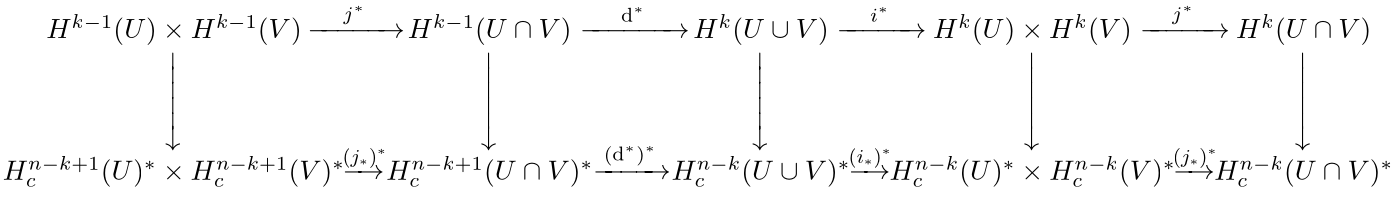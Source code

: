 <?xml version="1.0"?>
<!DOCTYPE ipe SYSTEM "ipe.dtd">
<ipe version="70107" creator="Ipe 7.1.8">
<info created="D:20130413174525" modified="D:20160304172414"/>
<preamble>\usepackage{xypic}
\usepackage{amsmath}
\usepackage{amssymb}</preamble>
<ipestyle name="basic">
<symbol name="arrow/arc(spx)">
<path stroke="sym-stroke" fill="sym-stroke" pen="sym-pen">
0 0 m
-1 0.333 l
-1 -0.333 l
h
</path>
</symbol>
<symbol name="arrow/farc(spx)">
<path stroke="sym-stroke" fill="white" pen="sym-pen">
0 0 m
-1 0.333 l
-1 -0.333 l
h
</path>
</symbol>
<symbol name="mark/circle(sx)" transformations="translations">
<path fill="sym-stroke">
0.6 0 0 0.6 0 0 e
0.4 0 0 0.4 0 0 e
</path>
</symbol>
<symbol name="mark/disk(sx)" transformations="translations">
<path fill="sym-stroke">
0.6 0 0 0.6 0 0 e
</path>
</symbol>
<symbol name="mark/fdisk(sfx)" transformations="translations">
<group>
<path fill="sym-fill">
0.5 0 0 0.5 0 0 e
</path>
<path fill="sym-stroke" fillrule="eofill">
0.6 0 0 0.6 0 0 e
0.4 0 0 0.4 0 0 e
</path>
</group>
</symbol>
<symbol name="mark/box(sx)" transformations="translations">
<path fill="sym-stroke" fillrule="eofill">
-0.6 -0.6 m
0.6 -0.6 l
0.6 0.6 l
-0.6 0.6 l
h
-0.4 -0.4 m
0.4 -0.4 l
0.4 0.4 l
-0.4 0.4 l
h
</path>
</symbol>
<symbol name="mark/square(sx)" transformations="translations">
<path fill="sym-stroke">
-0.6 -0.6 m
0.6 -0.6 l
0.6 0.6 l
-0.6 0.6 l
h
</path>
</symbol>
<symbol name="mark/fsquare(sfx)" transformations="translations">
<group>
<path fill="sym-fill">
-0.5 -0.5 m
0.5 -0.5 l
0.5 0.5 l
-0.5 0.5 l
h
</path>
<path fill="sym-stroke" fillrule="eofill">
-0.6 -0.6 m
0.6 -0.6 l
0.6 0.6 l
-0.6 0.6 l
h
-0.4 -0.4 m
0.4 -0.4 l
0.4 0.4 l
-0.4 0.4 l
h
</path>
</group>
</symbol>
<symbol name="mark/cross(sx)" transformations="translations">
<group>
<path fill="sym-stroke">
-0.43 -0.57 m
0.57 0.43 l
0.43 0.57 l
-0.57 -0.43 l
h
</path>
<path fill="sym-stroke">
-0.43 0.57 m
0.57 -0.43 l
0.43 -0.57 l
-0.57 0.43 l
h
</path>
</group>
</symbol>
<symbol name="arrow/fnormal(spx)">
<path stroke="sym-stroke" fill="white" pen="sym-pen">
0 0 m
-1 0.333 l
-1 -0.333 l
h
</path>
</symbol>
<symbol name="arrow/pointed(spx)">
<path stroke="sym-stroke" fill="sym-stroke" pen="sym-pen">
0 0 m
-1 0.333 l
-0.8 0 l
-1 -0.333 l
h
</path>
</symbol>
<symbol name="arrow/fpointed(spx)">
<path stroke="sym-stroke" fill="white" pen="sym-pen">
0 0 m
-1 0.333 l
-0.8 0 l
-1 -0.333 l
h
</path>
</symbol>
<symbol name="arrow/linear(spx)">
<path stroke="sym-stroke" pen="sym-pen">
-1 0.333 m
0 0 l
-1 -0.333 l
</path>
</symbol>
<symbol name="arrow/fdouble(spx)">
<path stroke="sym-stroke" fill="white" pen="sym-pen">
0 0 m
-1 0.333 l
-1 -0.333 l
h
-1 0 m
-2 0.333 l
-2 -0.333 l
h
</path>
</symbol>
<symbol name="arrow/double(spx)">
<path stroke="sym-stroke" fill="sym-stroke" pen="sym-pen">
0 0 m
-1 0.333 l
-1 -0.333 l
h
-1 0 m
-2 0.333 l
-2 -0.333 l
h
</path>
</symbol>
<pen name="heavier" value="0.8"/>
<pen name="fat" value="1.2"/>
<pen name="ultrafat" value="2"/>
<symbolsize name="large" value="5"/>
<symbolsize name="small" value="2"/>
<symbolsize name="tiny" value="1.1"/>
<arrowsize name="large" value="10"/>
<arrowsize name="small" value="5"/>
<arrowsize name="tiny" value="3"/>
<color name="red" value="1 0 0"/>
<color name="green" value="0 1 0"/>
<color name="blue" value="0 0 1"/>
<color name="yellow" value="1 1 0"/>
<color name="orange" value="1 0.647 0"/>
<color name="gold" value="1 0.843 0"/>
<color name="purple" value="0.627 0.125 0.941"/>
<color name="gray" value="0.745"/>
<color name="brown" value="0.647 0.165 0.165"/>
<color name="navy" value="0 0 0.502"/>
<color name="pink" value="1 0.753 0.796"/>
<color name="seagreen" value="0.18 0.545 0.341"/>
<color name="turquoise" value="0.251 0.878 0.816"/>
<color name="violet" value="0.933 0.51 0.933"/>
<color name="darkblue" value="0 0 0.545"/>
<color name="darkcyan" value="0 0.545 0.545"/>
<color name="darkgray" value="0.663"/>
<color name="darkgreen" value="0 0.392 0"/>
<color name="darkmagenta" value="0.545 0 0.545"/>
<color name="darkorange" value="1 0.549 0"/>
<color name="darkred" value="0.545 0 0"/>
<color name="lightblue" value="0.678 0.847 0.902"/>
<color name="lightcyan" value="0.878 1 1"/>
<color name="lightgray" value="0.827"/>
<color name="lightgreen" value="0.565 0.933 0.565"/>
<color name="lightyellow" value="1 1 0.878"/>
<dashstyle name="dashed" value="[4] 0"/>
<dashstyle name="dotted" value="[1 3] 0"/>
<dashstyle name="dash dotted" value="[4 2 1 2] 0"/>
<dashstyle name="dash dot dotted" value="[4 2 1 2 1 2] 0"/>
<textsize name="large" value="\large"/>
<textsize name="small" value="\small"/>
<textsize name="tiny" value="\tiny"/>
<textsize name="Large" value="\Large"/>
<textsize name="LARGE" value="\LARGE"/>
<textsize name="huge" value="\huge"/>
<textsize name="Huge" value="\Huge"/>
<textsize name="footnote" value="\footnotesize"/>
<textstyle name="center" begin="\begin{center}" end="\end{center}"/>
<textstyle name="itemize" begin="\begin{itemize}" end="\end{itemize}"/>
<textstyle name="item" begin="\begin{itemize}\item{}" end="\end{itemize}"/>
<gridsize name="4 pts" value="4"/>
<gridsize name="8 pts (~3 mm)" value="8"/>
<gridsize name="16 pts (~6 mm)" value="16"/>
<gridsize name="32 pts (~12 mm)" value="32"/>
<gridsize name="10 pts (~3.5 mm)" value="10"/>
<gridsize name="20 pts (~7 mm)" value="20"/>
<gridsize name="14 pts (~5 mm)" value="14"/>
<gridsize name="28 pts (~10 mm)" value="28"/>
<gridsize name="56 pts (~20 mm)" value="56"/>
<anglesize name="90 deg" value="90"/>
<anglesize name="60 deg" value="60"/>
<anglesize name="45 deg" value="45"/>
<anglesize name="30 deg" value="30"/>
<anglesize name="22.5 deg" value="22.5"/>
<tiling name="falling" angle="-60" step="4" width="1"/>
<tiling name="rising" angle="30" step="4" width="1"/>
</ipestyle>
<page>
<layer name="alpha"/>
<view layers="alpha" active="alpha"/>
<text layer="alpha" matrix="1 0 0 1 -0.404789 -2.85845" transformations="translations" pos="136.467 768.888" stroke="black" type="label" width="35.097" height="12.43" depth="7.28" valign="baseline">$\xrightarrow[\phantom{aaaaaia}]{j^*}$</text>
<text matrix="1 0 0 1 97.7325 -2.85845" transformations="translations" pos="136.467 768.888" stroke="black" type="label" width="39.418" height="11.959" depth="7.28" valign="baseline">$\xrightarrow[\phantom{aaaaaaia}]{\mathrm{d}^*}$</text>
<text matrix="1 0 0 1 190.134 -2.85845" transformations="translations" pos="136.467 768.888" stroke="black" type="label" width="32.278" height="11.962" depth="6.98" valign="baseline">$\xrightarrow[\phantom{aaaaaa}]{i^*}$</text>
<text matrix="1 0 0 1 299.364 -2.85845" transformations="translations" pos="136.467 768.888" stroke="black" type="label" width="32.278" height="12.432" depth="6.98" valign="baseline">$\xrightarrow[\phantom{aaaaaa}]{j^*}$</text>
<text matrix="1 0 0 1 12.2297 -53.7102" transformations="translations" pos="136.467 768.888" stroke="black" type="label" width="14.993" height="9.646" depth="0" valign="baseline">$\xrightarrow{\phantom{aa}}$</text>
<text matrix="1 0 0 1 102.464 -53.7102" transformations="translations" pos="136.467 768.888" stroke="black" type="label" width="27.957" height="12.82" depth="6.98" valign="baseline">$\xrightarrow[\phantom{aaaaa}]{(\mathrm{d}^*)^*}$</text>
<text matrix="0.81841 0 0 0.790403 27.2499 138.271" pos="148.351 736.922" stroke="black" type="label" width="19.569" height="6.726" depth="2.24" valign="baseline" size="small">$(j_*)^*$</text>
<group matrix="1 0 0 1 -48 0">
<text matrix="1 0 0 1 431.093 8.79379" transformations="translations" pos="87.2872 757.001" stroke="black" type="label" width="48.725" height="8.459" depth="2.49" valign="baseline">$H^k(U\cap V)$</text>
<text matrix="1 0 0 1 416.39 -26.4838" transformations="translations" pos="94.1251 741.221" stroke="black" type="label" width="64.456" height="8.459" depth="2.49" valign="baseline">$H^{n-k}_c(U\cap V)^*$</text>
<text matrix="0 -1 1 0 -228.871 897.842" pos="136.467 768.888" stroke="black" type="label" width="36.6" height="12.432" depth="6.98" valign="baseline">$\xrightarrow[\phantom{aaaaaaa}]{\phantom{j^*}}$</text>
</group>
<group matrix="1 0 0 1 -32 0">
<text matrix="0 -1 1 0 -342.492 897.842" pos="136.467 768.888" stroke="black" type="label" width="36.6" height="12.432" depth="6.98" valign="baseline">$\xrightarrow[\phantom{aaaaaaa}]{\phantom{j^*}}$</text>
<text matrix="1 0 0 1 305.986 8.79379" transformations="translations" pos="87.2872 757.001" stroke="black" type="label" width="71.573" height="8.459" depth="2.49" valign="baseline">$H^k(U)\times H^k(V)$</text>
<text matrix="1 0 0 1 283.479 -26.4838" transformations="translations" pos="94.1251 741.221" stroke="black" type="label" width="103.036" height="8.459" depth="2.49" valign="baseline">$H^{n-k}_c(U)^*\times H^{n-k}_c(V)^*$</text>
</group>
<group matrix="1 0 0 1 -16 0">
<text matrix="1 0 0 1 203.727 8.79379" transformations="translations" pos="87.2872 757.001" stroke="black" type="label" width="48.725" height="8.459" depth="2.49" valign="baseline">$H^k(U\cup V)$</text>
<text matrix="1 0 0 1 188.998 -26.4838" transformations="translations" pos="94.1251 741.221" stroke="black" type="label" width="64.456" height="8.459" depth="2.49" valign="baseline">$H^{n-k}_c(U\cup V)^*$</text>
<text matrix="0 -1 1 0 -456.263 897.842" pos="136.467 768.888" stroke="black" type="label" width="36.6" height="12.432" depth="6.98" valign="baseline">$\xrightarrow[\phantom{aaaaaaa}]{\phantom{j^*}}$</text>
</group>
<group>
<text matrix="1 0 0 1 84.9461 8.79379" transformations="translations" pos="87.2872 757.001" stroke="black" type="label" width="58.923" height="8.459" depth="2.49" valign="baseline">$H^{k-1}(U\cap V)$</text>
<text matrix="1 0 0 1 70.2969 -26.4838" transformations="translations" pos="94.1251 741.221" stroke="black" type="label" width="74.544" height="8.459" depth="2.49" valign="baseline">$H^{n-k+1}_c(U\cap V)^*$</text>
<text matrix="0 -1 1 0 -569.92 897.842" pos="136.467 768.888" stroke="black" type="label" width="36.6" height="12.432" depth="6.98" valign="baseline">$\xrightarrow[\phantom{aaaaaaa}]{\phantom{j^*}}$</text>
</group>
<group>
<text matrix="0 -1 1 0 -683.602 897.842" pos="136.467 768.888" stroke="black" type="label" width="36.6" height="12.432" depth="6.98" valign="baseline">$\xrightarrow[\phantom{aaaaaaa}]{\phantom{j^*}}$</text>
<text matrix="1 0 0 1 -45.2592 8.79379" transformations="translations" pos="87.2872 757.001" stroke="black" type="label" width="91.969" height="8.459" depth="2.49" valign="baseline">$H^{k-1}(U)\times H^{k-1}(V)$</text>
<text matrix="1 0 0 1 -67.7186 -26.4838" transformations="translations" pos="94.1251 741.221" stroke="black" type="label" width="123.211" height="8.459" depth="2.49" valign="baseline">$H^{n-k+1}_c(U)^*\times H^{n-k+1}_c(V)^*$</text>
</group>
<text matrix="1 0 0 1 194.429 -53.7102" transformations="translations" pos="136.467 768.888" stroke="black" type="label" width="14.993" height="9.646" depth="0" valign="baseline">$\xrightarrow{\phantom{aa}}$</text>
<text matrix="0.81841 0 0 0.790403 209.449 138.271" pos="148.351 736.922" stroke="black" type="label" width="18.955" height="6.726" depth="2.24" valign="baseline" size="small">$(i_*)^*$</text>
<text matrix="1 0 0 1 311.2 -53.7102" transformations="translations" pos="136.467 768.888" stroke="black" type="label" width="14.993" height="9.646" depth="0" valign="baseline">$\xrightarrow{\phantom{aa}}$</text>
<text matrix="0.81841 0 0 0.790403 326.22 138.271" pos="148.351 736.922" stroke="black" type="label" width="19.569" height="6.726" depth="2.24" valign="baseline" size="small">$(j_*)^*$</text>
</page>
</ipe>
